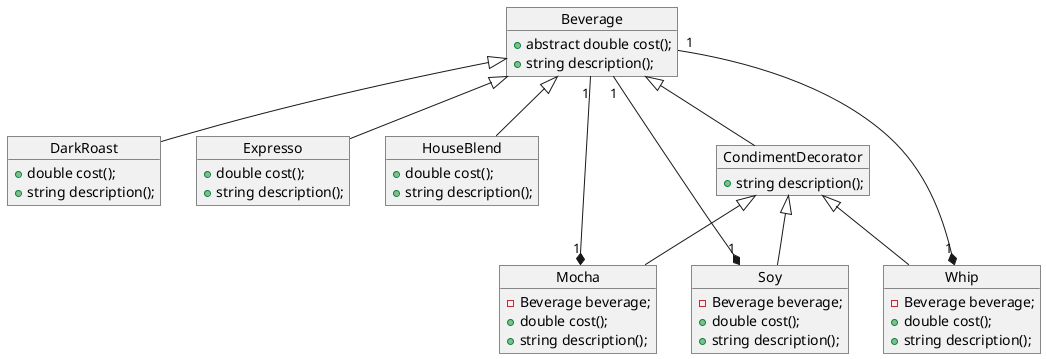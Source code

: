 @startuml
Object Beverage {
    + abstract double cost();
    + string description();
}

Object DarkRoast {
    + double cost();
    + string description();
}

Object Expresso {
    + double cost();
    + string description();
}

Object HouseBlend {
    + double cost();
    + string description();
}

Object CondimentDecorator {
    + string description();
}

Beverage <|--  DarkRoast
Beverage <|-- Expresso
Beverage <|-- HouseBlend

Beverage <|-- CondimentDecorator

Object Mocha {
    - Beverage beverage;
    + double cost();
    + string description();
}

Object Soy {
    - Beverage beverage;
    + double cost();
    + string description();
}

Object Whip {
    - Beverage beverage;
    + double cost();
    + string description();
}

CondimentDecorator <|-- Mocha 
CondimentDecorator <|-- Soy
CondimentDecorator <|-- Whip 

Mocha "1" *-- "1" Beverage
Soy "1" *-- "1" Beverage
Whip "1" *-- "1" Beverage
@enduml